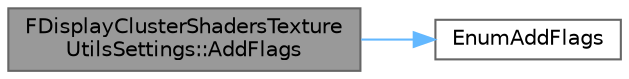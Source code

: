 digraph "FDisplayClusterShadersTextureUtilsSettings::AddFlags"
{
 // INTERACTIVE_SVG=YES
 // LATEX_PDF_SIZE
  bgcolor="transparent";
  edge [fontname=Helvetica,fontsize=10,labelfontname=Helvetica,labelfontsize=10];
  node [fontname=Helvetica,fontsize=10,shape=box,height=0.2,width=0.4];
  rankdir="LR";
  Node1 [id="Node000001",label="FDisplayClusterShadersTexture\lUtilsSettings::AddFlags",height=0.2,width=0.4,color="gray40", fillcolor="grey60", style="filled", fontcolor="black",tooltip=" "];
  Node1 -> Node2 [id="edge1_Node000001_Node000002",color="steelblue1",style="solid",tooltip=" "];
  Node2 [id="Node000002",label="EnumAddFlags",height=0.2,width=0.4,color="grey40", fillcolor="white", style="filled",URL="$d8/de7/EnumClassFlags_8h.html#afb6302d7b0038eb50a455a77de560617",tooltip=" "];
}
